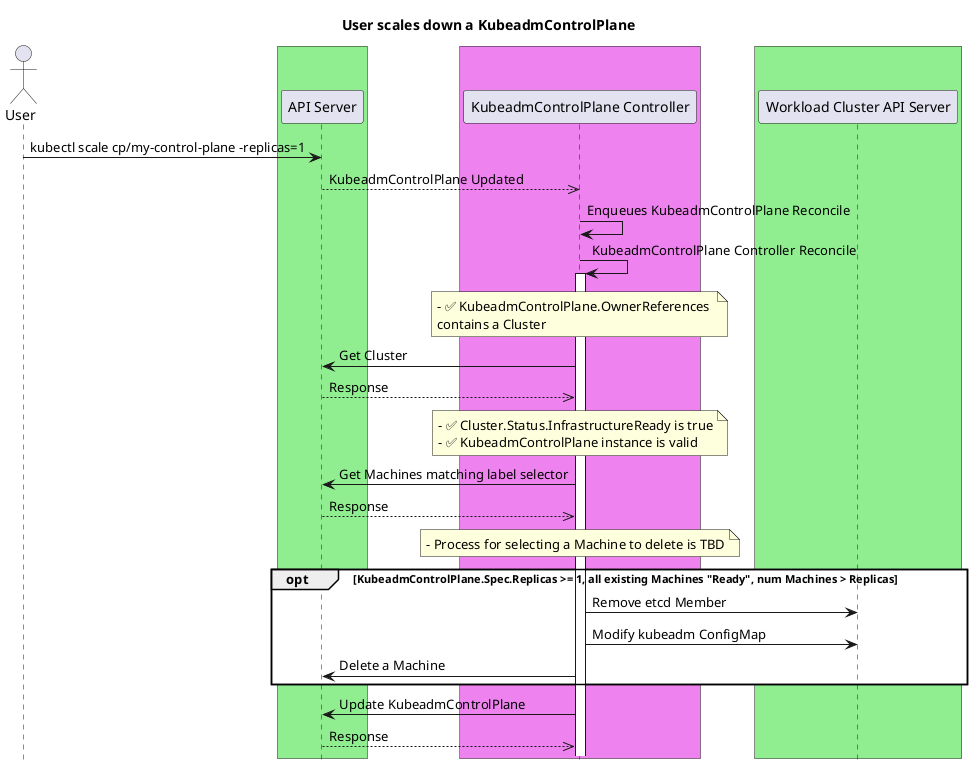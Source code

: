 @startuml
title User scales down a KubeadmControlPlane
actor User

' -- GROUPS START ---

box #lightgreen
participant "API Server"
end box

box #violet
participant "KubeadmControlPlane Controller"
end box

box #lightgreen
participant "Workload Cluster API Server"
end box

' -- GROUPS END ---

User->"API Server":kubectl scale cp/my-control-plane -replicas=1
"API Server"-->>"KubeadmControlPlane Controller": KubeadmControlPlane Updated

"KubeadmControlPlane Controller"-> "KubeadmControlPlane Controller":Enqueues KubeadmControlPlane Reconcile

"KubeadmControlPlane Controller"-> "KubeadmControlPlane Controller":KubeadmControlPlane Controller Reconcile
activate "KubeadmControlPlane Controller"

note over "KubeadmControlPlane Controller": - ✅ KubeadmControlPlane.OwnerReferences \ncontains a Cluster

"KubeadmControlPlane Controller"->"API Server": Get Cluster
"KubeadmControlPlane Controller"<<--"API Server": Response

note over "KubeadmControlPlane Controller": - ✅ Cluster.Status.InfrastructureReady is true\n- ✅ KubeadmControlPlane instance is valid

"KubeadmControlPlane Controller"->"API Server": Get Machines matching label selector
"KubeadmControlPlane Controller"<<--"API Server": Response

note over "KubeadmControlPlane Controller": - Process for selecting a Machine to delete is TBD

opt #white KubeadmControlPlane.Spec.Replicas >= 1, all existing Machines "Ready", num Machines > Replicas

"KubeadmControlPlane Controller"->"Workload Cluster API Server": Remove etcd Member

"KubeadmControlPlane Controller"->"Workload Cluster API Server": Modify kubeadm ConfigMap

"KubeadmControlPlane Controller"->"API Server": Delete a Machine

end

"KubeadmControlPlane Controller"->"API Server": Update KubeadmControlPlane
"KubeadmControlPlane Controller"<<--"API Server": Response

hide footbox
@enduml
